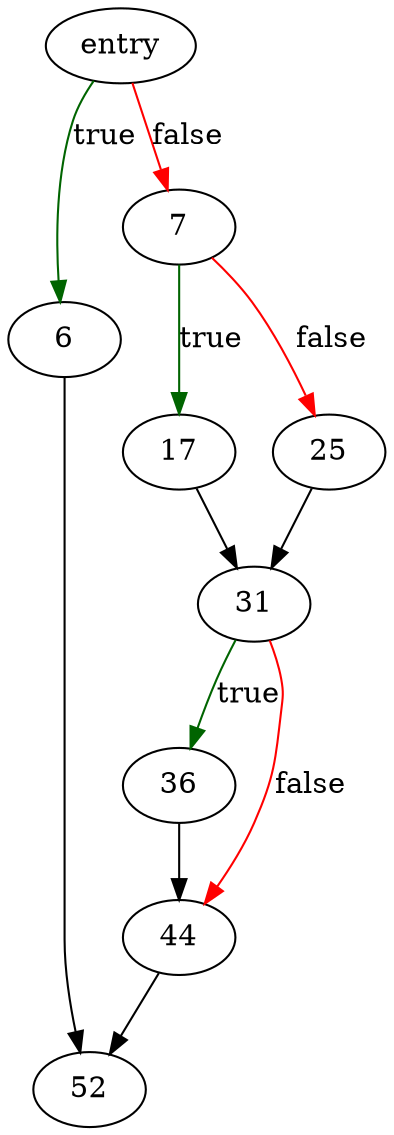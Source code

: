 digraph "sqlite3VdbeDelete" {
	// Node definitions.
	1 [label=entry];
	6;
	7;
	17;
	25;
	31;
	36;
	44;
	52;

	// Edge definitions.
	1 -> 6 [
		color=darkgreen
		label=true
	];
	1 -> 7 [
		color=red
		label=false
	];
	6 -> 52;
	7 -> 17 [
		color=darkgreen
		label=true
	];
	7 -> 25 [
		color=red
		label=false
	];
	17 -> 31;
	25 -> 31;
	31 -> 36 [
		color=darkgreen
		label=true
	];
	31 -> 44 [
		color=red
		label=false
	];
	36 -> 44;
	44 -> 52;
}